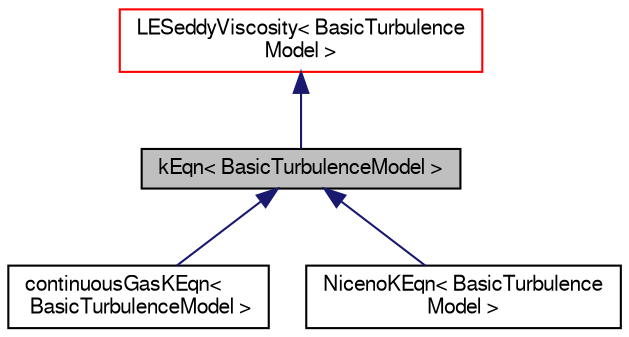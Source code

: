 digraph "kEqn&lt; BasicTurbulenceModel &gt;"
{
  bgcolor="transparent";
  edge [fontname="FreeSans",fontsize="10",labelfontname="FreeSans",labelfontsize="10"];
  node [fontname="FreeSans",fontsize="10",shape=record];
  Node0 [label="kEqn\< BasicTurbulenceModel \>",height=0.2,width=0.4,color="black", fillcolor="grey75", style="filled", fontcolor="black"];
  Node1 -> Node0 [dir="back",color="midnightblue",fontsize="10",style="solid",fontname="FreeSans"];
  Node1 [label="LESeddyViscosity\< BasicTurbulence\lModel \>",height=0.2,width=0.4,color="red",URL="$a31206.html",tooltip="Eddy viscosity LES SGS model base class. "];
  Node0 -> Node6 [dir="back",color="midnightblue",fontsize="10",style="solid",fontname="FreeSans"];
  Node6 [label="continuousGasKEqn\<\l BasicTurbulenceModel \>",height=0.2,width=0.4,color="black",URL="$a31166.html",tooltip="One-equation SGS model for the gas-phase in a two-phase system supporting phase-inversion. "];
  Node0 -> Node7 [dir="back",color="midnightblue",fontsize="10",style="solid",fontname="FreeSans"];
  Node7 [label="NicenoKEqn\< BasicTurbulence\lModel \>",height=0.2,width=0.4,color="black",URL="$a31170.html",tooltip="One-equation SGS model for the continuous phase in a two-phase system including bubble-generated turb..."];
}
